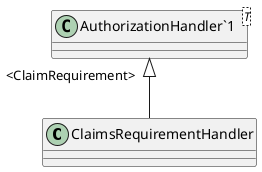 @startuml
class ClaimsRequirementHandler {
}
class "AuthorizationHandler`1"<T> {
}
"AuthorizationHandler`1" "<ClaimRequirement>" <|-- ClaimsRequirementHandler
@enduml
